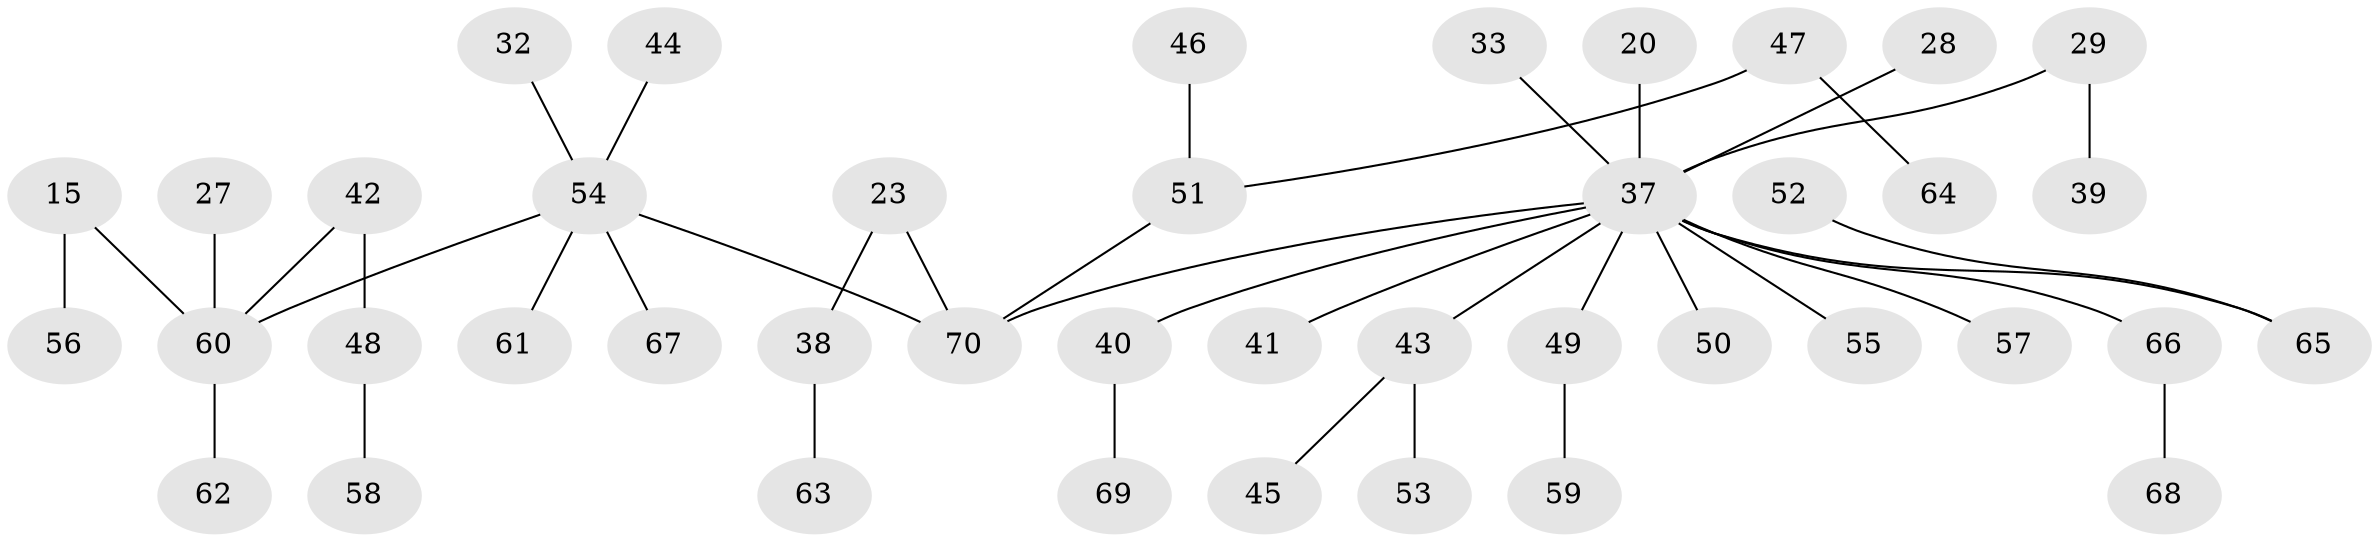 // original degree distribution, {4: 0.05714285714285714, 5: 0.04285714285714286, 8: 0.014285714285714285, 2: 0.34285714285714286, 6: 0.014285714285714285, 3: 0.05714285714285714, 1: 0.4714285714285714}
// Generated by graph-tools (version 1.1) at 2025/56/03/04/25 21:56:39]
// undirected, 42 vertices, 41 edges
graph export_dot {
graph [start="1"]
  node [color=gray90,style=filled];
  15;
  20;
  23;
  27;
  28;
  29;
  32;
  33;
  37 [super="+5+7+18+8+11+12+31+34+24+19+36+16"];
  38;
  39;
  40;
  41;
  42;
  43 [super="+35"];
  44;
  45;
  46;
  47;
  48;
  49;
  50;
  51 [super="+1+4"];
  52;
  53;
  54 [super="+22+10+9+13+26"];
  55;
  56;
  57;
  58;
  59;
  60 [super="+17"];
  61;
  62;
  63;
  64;
  65 [super="+21"];
  66;
  67;
  68;
  69;
  70 [super="+2"];
  15 -- 56;
  15 -- 60;
  20 -- 37;
  23 -- 38;
  23 -- 70;
  27 -- 60;
  28 -- 37;
  29 -- 39;
  29 -- 37;
  32 -- 54;
  33 -- 37;
  37 -- 70;
  37 -- 49;
  37 -- 50;
  37 -- 65;
  37 -- 40;
  37 -- 55;
  37 -- 43;
  37 -- 41;
  37 -- 66;
  37 -- 57;
  38 -- 63;
  40 -- 69;
  42 -- 48;
  42 -- 60;
  43 -- 45;
  43 -- 53;
  44 -- 54;
  46 -- 51;
  47 -- 64;
  47 -- 51;
  48 -- 58;
  49 -- 59;
  51 -- 70;
  52 -- 65;
  54 -- 61;
  54 -- 67;
  54 -- 70;
  54 -- 60;
  60 -- 62;
  66 -- 68;
}
